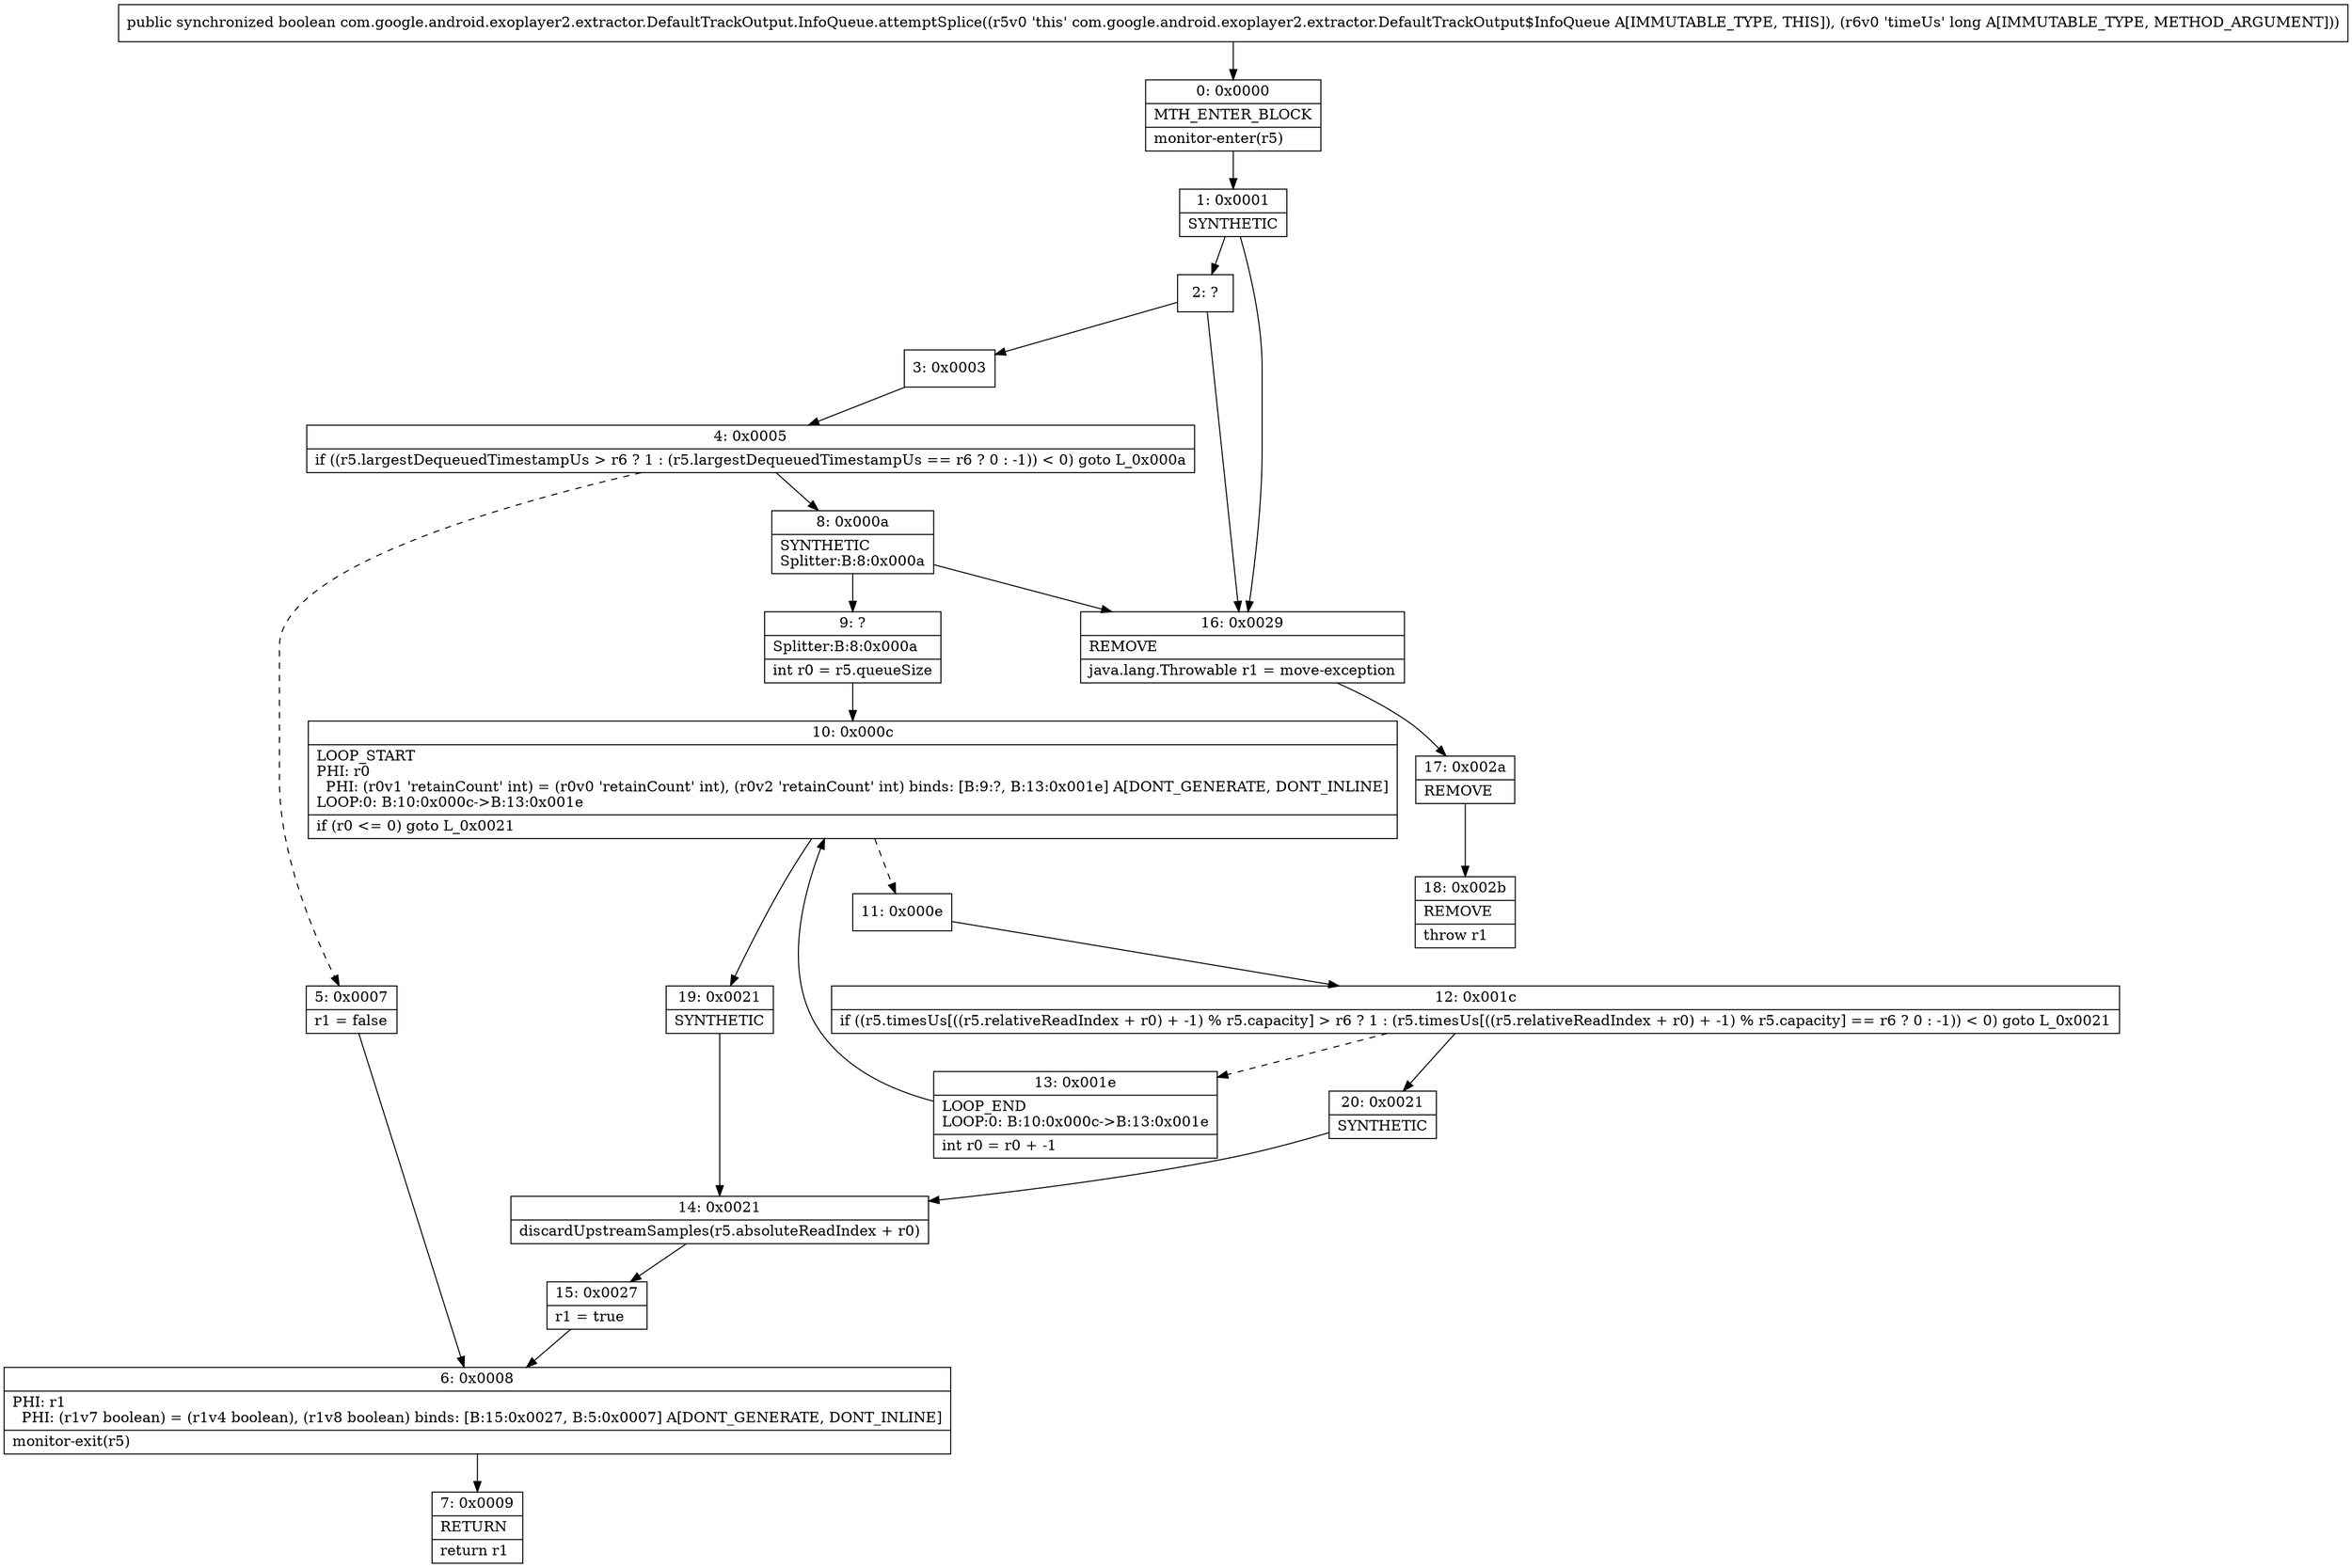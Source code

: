 digraph "CFG forcom.google.android.exoplayer2.extractor.DefaultTrackOutput.InfoQueue.attemptSplice(J)Z" {
Node_0 [shape=record,label="{0\:\ 0x0000|MTH_ENTER_BLOCK\l|monitor\-enter(r5)\l}"];
Node_1 [shape=record,label="{1\:\ 0x0001|SYNTHETIC\l}"];
Node_2 [shape=record,label="{2\:\ ?}"];
Node_3 [shape=record,label="{3\:\ 0x0003}"];
Node_4 [shape=record,label="{4\:\ 0x0005|if ((r5.largestDequeuedTimestampUs \> r6 ? 1 : (r5.largestDequeuedTimestampUs == r6 ? 0 : \-1)) \< 0) goto L_0x000a\l}"];
Node_5 [shape=record,label="{5\:\ 0x0007|r1 = false\l}"];
Node_6 [shape=record,label="{6\:\ 0x0008|PHI: r1 \l  PHI: (r1v7 boolean) = (r1v4 boolean), (r1v8 boolean) binds: [B:15:0x0027, B:5:0x0007] A[DONT_GENERATE, DONT_INLINE]\l|monitor\-exit(r5)\l}"];
Node_7 [shape=record,label="{7\:\ 0x0009|RETURN\l|return r1\l}"];
Node_8 [shape=record,label="{8\:\ 0x000a|SYNTHETIC\lSplitter:B:8:0x000a\l}"];
Node_9 [shape=record,label="{9\:\ ?|Splitter:B:8:0x000a\l|int r0 = r5.queueSize\l}"];
Node_10 [shape=record,label="{10\:\ 0x000c|LOOP_START\lPHI: r0 \l  PHI: (r0v1 'retainCount' int) = (r0v0 'retainCount' int), (r0v2 'retainCount' int) binds: [B:9:?, B:13:0x001e] A[DONT_GENERATE, DONT_INLINE]\lLOOP:0: B:10:0x000c\-\>B:13:0x001e\l|if (r0 \<= 0) goto L_0x0021\l}"];
Node_11 [shape=record,label="{11\:\ 0x000e}"];
Node_12 [shape=record,label="{12\:\ 0x001c|if ((r5.timesUs[((r5.relativeReadIndex + r0) + \-1) % r5.capacity] \> r6 ? 1 : (r5.timesUs[((r5.relativeReadIndex + r0) + \-1) % r5.capacity] == r6 ? 0 : \-1)) \< 0) goto L_0x0021\l}"];
Node_13 [shape=record,label="{13\:\ 0x001e|LOOP_END\lLOOP:0: B:10:0x000c\-\>B:13:0x001e\l|int r0 = r0 + \-1\l}"];
Node_14 [shape=record,label="{14\:\ 0x0021|discardUpstreamSamples(r5.absoluteReadIndex + r0)\l}"];
Node_15 [shape=record,label="{15\:\ 0x0027|r1 = true\l}"];
Node_16 [shape=record,label="{16\:\ 0x0029|REMOVE\l|java.lang.Throwable r1 = move\-exception\l}"];
Node_17 [shape=record,label="{17\:\ 0x002a|REMOVE\l}"];
Node_18 [shape=record,label="{18\:\ 0x002b|REMOVE\l|throw r1\l}"];
Node_19 [shape=record,label="{19\:\ 0x0021|SYNTHETIC\l}"];
Node_20 [shape=record,label="{20\:\ 0x0021|SYNTHETIC\l}"];
MethodNode[shape=record,label="{public synchronized boolean com.google.android.exoplayer2.extractor.DefaultTrackOutput.InfoQueue.attemptSplice((r5v0 'this' com.google.android.exoplayer2.extractor.DefaultTrackOutput$InfoQueue A[IMMUTABLE_TYPE, THIS]), (r6v0 'timeUs' long A[IMMUTABLE_TYPE, METHOD_ARGUMENT])) }"];
MethodNode -> Node_0;
Node_0 -> Node_1;
Node_1 -> Node_2;
Node_1 -> Node_16;
Node_2 -> Node_3;
Node_2 -> Node_16;
Node_3 -> Node_4;
Node_4 -> Node_5[style=dashed];
Node_4 -> Node_8;
Node_5 -> Node_6;
Node_6 -> Node_7;
Node_8 -> Node_9;
Node_8 -> Node_16;
Node_9 -> Node_10;
Node_10 -> Node_11[style=dashed];
Node_10 -> Node_19;
Node_11 -> Node_12;
Node_12 -> Node_13[style=dashed];
Node_12 -> Node_20;
Node_13 -> Node_10;
Node_14 -> Node_15;
Node_15 -> Node_6;
Node_16 -> Node_17;
Node_17 -> Node_18;
Node_19 -> Node_14;
Node_20 -> Node_14;
}


